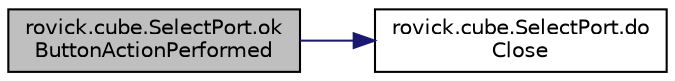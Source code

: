 digraph "rovick.cube.SelectPort.okButtonActionPerformed"
{
  edge [fontname="Helvetica",fontsize="10",labelfontname="Helvetica",labelfontsize="10"];
  node [fontname="Helvetica",fontsize="10",shape=record];
  rankdir="LR";
  Node0 [label="rovick.cube.SelectPort.ok\lButtonActionPerformed",height=0.2,width=0.4,color="black", fillcolor="grey75", style="filled", fontcolor="black"];
  Node0 -> Node1 [color="midnightblue",fontsize="10",style="solid",fontname="Helvetica"];
  Node1 [label="rovick.cube.SelectPort.do\lClose",height=0.2,width=0.4,color="black", fillcolor="white", style="filled",URL="$classrovick_1_1cube_1_1_select_port_adf2cba2dd017745559be192d737431db.html#adf2cba2dd017745559be192d737431db"];
}
